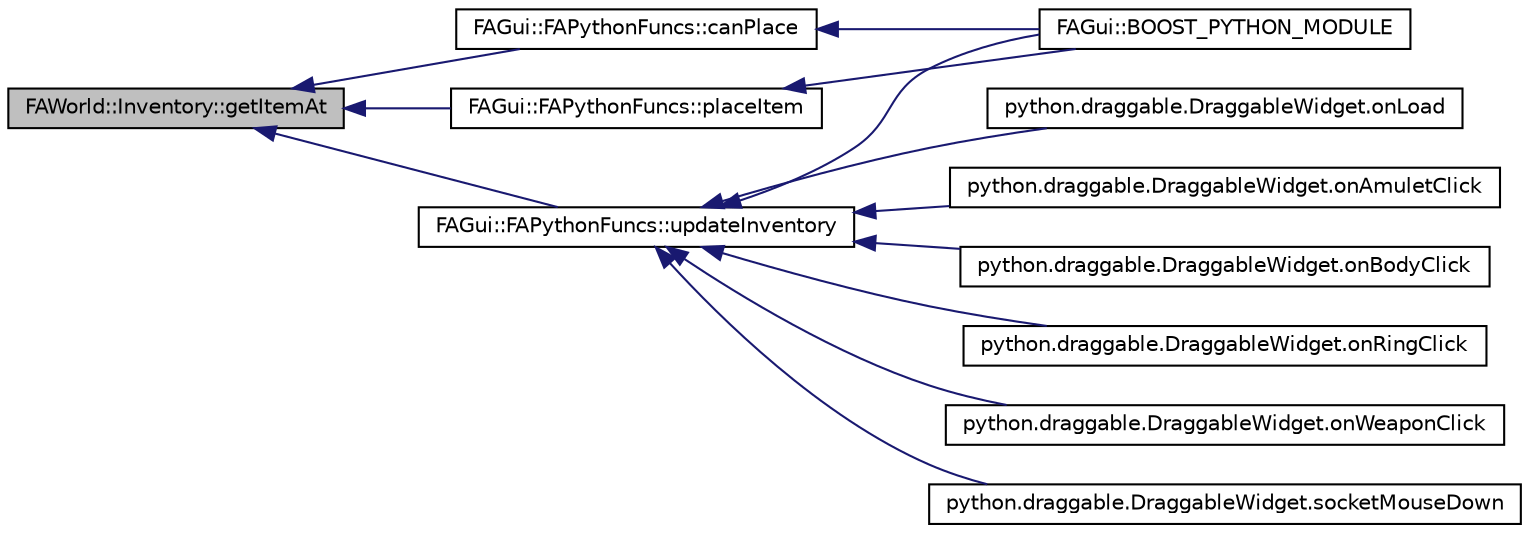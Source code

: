 digraph G
{
  edge [fontname="Helvetica",fontsize="10",labelfontname="Helvetica",labelfontsize="10"];
  node [fontname="Helvetica",fontsize="10",shape=record];
  rankdir="LR";
  Node1 [label="FAWorld::Inventory::getItemAt",height=0.2,width=0.4,color="black", fillcolor="grey75", style="filled" fontcolor="black"];
  Node1 -> Node2 [dir="back",color="midnightblue",fontsize="10",style="solid",fontname="Helvetica"];
  Node2 [label="FAGui::FAPythonFuncs::canPlace",height=0.2,width=0.4,color="black", fillcolor="white", style="filled",URL="$class_f_a_gui_1_1_f_a_python_funcs.html#a9cb1351ff5531061ce7f556dbf0cf478"];
  Node2 -> Node3 [dir="back",color="midnightblue",fontsize="10",style="solid",fontname="Helvetica"];
  Node3 [label="FAGui::BOOST_PYTHON_MODULE",height=0.2,width=0.4,color="black", fillcolor="white", style="filled",URL="$namespace_f_a_gui.html#afbfc2a5c5a5f9d7a9f9465179a85b8a4"];
  Node1 -> Node4 [dir="back",color="midnightblue",fontsize="10",style="solid",fontname="Helvetica"];
  Node4 [label="FAGui::FAPythonFuncs::placeItem",height=0.2,width=0.4,color="black", fillcolor="white", style="filled",URL="$class_f_a_gui_1_1_f_a_python_funcs.html#ab6ebb3e0d60378b1c1efd6e248e28923"];
  Node4 -> Node3 [dir="back",color="midnightblue",fontsize="10",style="solid",fontname="Helvetica"];
  Node1 -> Node5 [dir="back",color="midnightblue",fontsize="10",style="solid",fontname="Helvetica"];
  Node5 [label="FAGui::FAPythonFuncs::updateInventory",height=0.2,width=0.4,color="black", fillcolor="white", style="filled",URL="$class_f_a_gui_1_1_f_a_python_funcs.html#a02df52cb30147adb14606b296743e23e"];
  Node5 -> Node3 [dir="back",color="midnightblue",fontsize="10",style="solid",fontname="Helvetica"];
  Node5 -> Node6 [dir="back",color="midnightblue",fontsize="10",style="solid",fontname="Helvetica"];
  Node6 [label="python.draggable.DraggableWidget.onLoad",height=0.2,width=0.4,color="black", fillcolor="white", style="filled",URL="$classpython_1_1draggable_1_1_draggable_widget.html#a50ad10d58fa24439e148fdcb549ba73b"];
  Node5 -> Node7 [dir="back",color="midnightblue",fontsize="10",style="solid",fontname="Helvetica"];
  Node7 [label="python.draggable.DraggableWidget.onAmuletClick",height=0.2,width=0.4,color="black", fillcolor="white", style="filled",URL="$classpython_1_1draggable_1_1_draggable_widget.html#aff93530fe54fd820022cfa71cd82f303"];
  Node5 -> Node8 [dir="back",color="midnightblue",fontsize="10",style="solid",fontname="Helvetica"];
  Node8 [label="python.draggable.DraggableWidget.onBodyClick",height=0.2,width=0.4,color="black", fillcolor="white", style="filled",URL="$classpython_1_1draggable_1_1_draggable_widget.html#a587cbc720a6c0414b383ae2bf8ec7d3c"];
  Node5 -> Node9 [dir="back",color="midnightblue",fontsize="10",style="solid",fontname="Helvetica"];
  Node9 [label="python.draggable.DraggableWidget.onRingClick",height=0.2,width=0.4,color="black", fillcolor="white", style="filled",URL="$classpython_1_1draggable_1_1_draggable_widget.html#a5dd08355ac329a1f039f137673c8b9d2"];
  Node5 -> Node10 [dir="back",color="midnightblue",fontsize="10",style="solid",fontname="Helvetica"];
  Node10 [label="python.draggable.DraggableWidget.onWeaponClick",height=0.2,width=0.4,color="black", fillcolor="white", style="filled",URL="$classpython_1_1draggable_1_1_draggable_widget.html#a5418bd5677c2caead6e4081912907588"];
  Node5 -> Node11 [dir="back",color="midnightblue",fontsize="10",style="solid",fontname="Helvetica"];
  Node11 [label="python.draggable.DraggableWidget.socketMouseDown",height=0.2,width=0.4,color="black", fillcolor="white", style="filled",URL="$classpython_1_1draggable_1_1_draggable_widget.html#aea728a9ca8d1854752b4eecca75790a4"];
}
